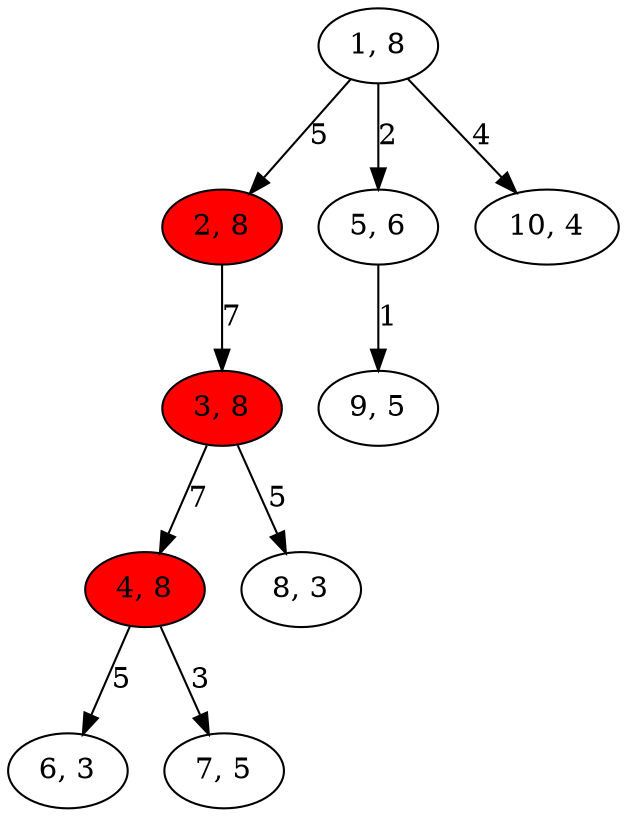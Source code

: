digraph G{
1[label="1, 8"]
2[label="2, 8"]
3[label="3, 8"]
4[label="4, 8"]
5[label="5, 6"]
6[label="6, 3"]
7[label="7, 5"]
8[label="8, 3"]
9[label="9, 5"]
10[label="10, 4"]
1->10[label="4"]
1->5[label="2"]
1->2[label="5"]
2[style = filled,fillcolor=red]
2->3[label="7"]
3[style = filled,fillcolor=red]
3->8[label="5"]
3->4[label="7"]
4[style = filled,fillcolor=red]
4->7[label="3"]
4->6[label="5"]
5->9[label="1"]
}
